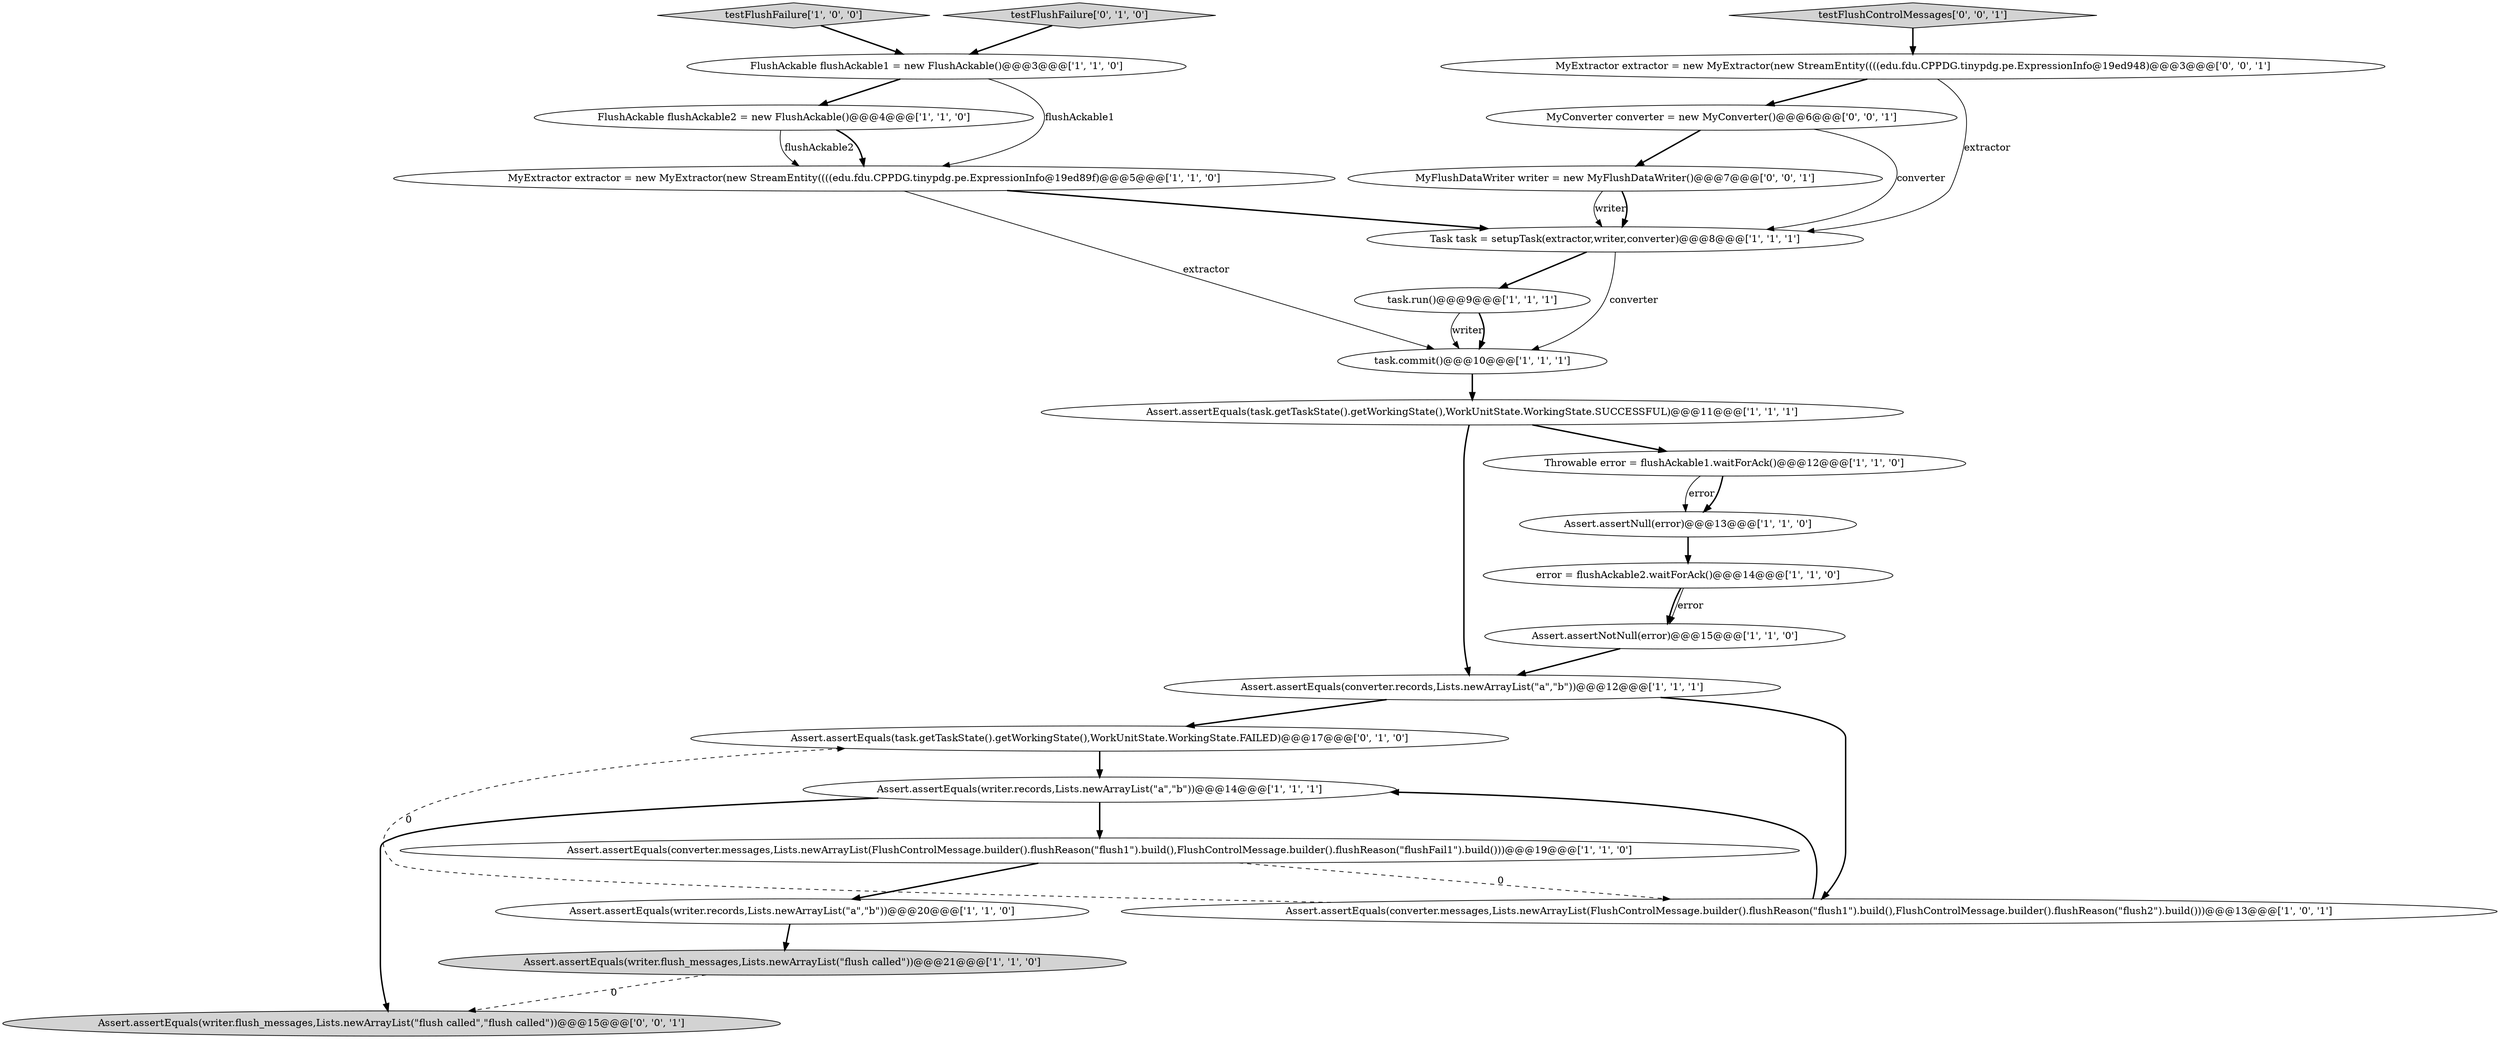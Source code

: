 digraph {
2 [style = filled, label = "Assert.assertNull(error)@@@13@@@['1', '1', '0']", fillcolor = white, shape = ellipse image = "AAA0AAABBB1BBB"];
6 [style = filled, label = "Assert.assertEquals(task.getTaskState().getWorkingState(),WorkUnitState.WorkingState.SUCCESSFUL)@@@11@@@['1', '1', '1']", fillcolor = white, shape = ellipse image = "AAA0AAABBB1BBB"];
24 [style = filled, label = "MyConverter converter = new MyConverter()@@@6@@@['0', '0', '1']", fillcolor = white, shape = ellipse image = "AAA0AAABBB3BBB"];
21 [style = filled, label = "MyExtractor extractor = new MyExtractor(new StreamEntity((((edu.fdu.CPPDG.tinypdg.pe.ExpressionInfo@19ed948)@@@3@@@['0', '0', '1']", fillcolor = white, shape = ellipse image = "AAA0AAABBB3BBB"];
19 [style = filled, label = "testFlushFailure['0', '1', '0']", fillcolor = lightgray, shape = diamond image = "AAA0AAABBB2BBB"];
23 [style = filled, label = "MyFlushDataWriter writer = new MyFlushDataWriter()@@@7@@@['0', '0', '1']", fillcolor = white, shape = ellipse image = "AAA0AAABBB3BBB"];
10 [style = filled, label = "MyExtractor extractor = new MyExtractor(new StreamEntity((((edu.fdu.CPPDG.tinypdg.pe.ExpressionInfo@19ed89f)@@@5@@@['1', '1', '0']", fillcolor = white, shape = ellipse image = "AAA0AAABBB1BBB"];
18 [style = filled, label = "Assert.assertEquals(task.getTaskState().getWorkingState(),WorkUnitState.WorkingState.FAILED)@@@17@@@['0', '1', '0']", fillcolor = white, shape = ellipse image = "AAA1AAABBB2BBB"];
9 [style = filled, label = "Assert.assertEquals(converter.messages,Lists.newArrayList(FlushControlMessage.builder().flushReason(\"flush1\").build(),FlushControlMessage.builder().flushReason(\"flush2\").build()))@@@13@@@['1', '0', '1']", fillcolor = white, shape = ellipse image = "AAA0AAABBB1BBB"];
4 [style = filled, label = "task.commit()@@@10@@@['1', '1', '1']", fillcolor = white, shape = ellipse image = "AAA0AAABBB1BBB"];
7 [style = filled, label = "Throwable error = flushAckable1.waitForAck()@@@12@@@['1', '1', '0']", fillcolor = white, shape = ellipse image = "AAA0AAABBB1BBB"];
15 [style = filled, label = "FlushAckable flushAckable2 = new FlushAckable()@@@4@@@['1', '1', '0']", fillcolor = white, shape = ellipse image = "AAA0AAABBB1BBB"];
20 [style = filled, label = "Assert.assertEquals(writer.flush_messages,Lists.newArrayList(\"flush called\",\"flush called\"))@@@15@@@['0', '0', '1']", fillcolor = lightgray, shape = ellipse image = "AAA0AAABBB3BBB"];
8 [style = filled, label = "Assert.assertEquals(converter.records,Lists.newArrayList(\"a\",\"b\"))@@@12@@@['1', '1', '1']", fillcolor = white, shape = ellipse image = "AAA0AAABBB1BBB"];
12 [style = filled, label = "Task task = setupTask(extractor,writer,converter)@@@8@@@['1', '1', '1']", fillcolor = white, shape = ellipse image = "AAA0AAABBB1BBB"];
0 [style = filled, label = "error = flushAckable2.waitForAck()@@@14@@@['1', '1', '0']", fillcolor = white, shape = ellipse image = "AAA0AAABBB1BBB"];
14 [style = filled, label = "Assert.assertEquals(writer.records,Lists.newArrayList(\"a\",\"b\"))@@@20@@@['1', '1', '0']", fillcolor = white, shape = ellipse image = "AAA0AAABBB1BBB"];
22 [style = filled, label = "testFlushControlMessages['0', '0', '1']", fillcolor = lightgray, shape = diamond image = "AAA0AAABBB3BBB"];
11 [style = filled, label = "Assert.assertEquals(writer.records,Lists.newArrayList(\"a\",\"b\"))@@@14@@@['1', '1', '1']", fillcolor = white, shape = ellipse image = "AAA0AAABBB1BBB"];
16 [style = filled, label = "Assert.assertEquals(writer.flush_messages,Lists.newArrayList(\"flush called\"))@@@21@@@['1', '1', '0']", fillcolor = lightgray, shape = ellipse image = "AAA0AAABBB1BBB"];
1 [style = filled, label = "task.run()@@@9@@@['1', '1', '1']", fillcolor = white, shape = ellipse image = "AAA0AAABBB1BBB"];
5 [style = filled, label = "FlushAckable flushAckable1 = new FlushAckable()@@@3@@@['1', '1', '0']", fillcolor = white, shape = ellipse image = "AAA0AAABBB1BBB"];
13 [style = filled, label = "Assert.assertEquals(converter.messages,Lists.newArrayList(FlushControlMessage.builder().flushReason(\"flush1\").build(),FlushControlMessage.builder().flushReason(\"flushFail1\").build()))@@@19@@@['1', '1', '0']", fillcolor = white, shape = ellipse image = "AAA0AAABBB1BBB"];
3 [style = filled, label = "Assert.assertNotNull(error)@@@15@@@['1', '1', '0']", fillcolor = white, shape = ellipse image = "AAA0AAABBB1BBB"];
17 [style = filled, label = "testFlushFailure['1', '0', '0']", fillcolor = lightgray, shape = diamond image = "AAA0AAABBB1BBB"];
9->18 [style = dashed, label="0"];
16->20 [style = dashed, label="0"];
4->6 [style = bold, label=""];
8->9 [style = bold, label=""];
9->11 [style = bold, label=""];
11->20 [style = bold, label=""];
14->16 [style = bold, label=""];
15->10 [style = solid, label="flushAckable2"];
13->9 [style = dashed, label="0"];
19->5 [style = bold, label=""];
24->23 [style = bold, label=""];
5->10 [style = solid, label="flushAckable1"];
7->2 [style = solid, label="error"];
12->4 [style = solid, label="converter"];
12->1 [style = bold, label=""];
23->12 [style = solid, label="writer"];
0->3 [style = bold, label=""];
21->24 [style = bold, label=""];
6->8 [style = bold, label=""];
10->12 [style = bold, label=""];
8->18 [style = bold, label=""];
23->12 [style = bold, label=""];
21->12 [style = solid, label="extractor"];
1->4 [style = solid, label="writer"];
3->8 [style = bold, label=""];
11->13 [style = bold, label=""];
10->4 [style = solid, label="extractor"];
1->4 [style = bold, label=""];
24->12 [style = solid, label="converter"];
2->0 [style = bold, label=""];
22->21 [style = bold, label=""];
6->7 [style = bold, label=""];
13->14 [style = bold, label=""];
15->10 [style = bold, label=""];
17->5 [style = bold, label=""];
18->11 [style = bold, label=""];
0->3 [style = solid, label="error"];
5->15 [style = bold, label=""];
7->2 [style = bold, label=""];
}
